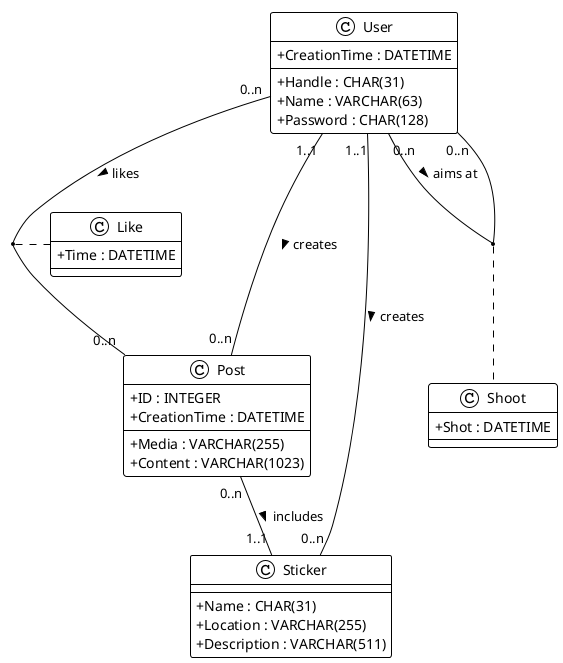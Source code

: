 @startuml hiddlestick

!theme plain
skinparam ClassAttributeIconSize 0

class User{
    + Handle : CHAR(31)
    + Name : VARCHAR(63)
    + Password : CHAR(128)
    + CreationTime : DATETIME
}

class Post{
    + ID : INTEGER
    /'
    + Creator : CHAR(31)
    + Sticker : CHAR(31)
    '/
    + Media : VARCHAR(255)
    + Content : VARCHAR(1023)
    + CreationTime : DATETIME
}

class Sticker{
    + Name : CHAR(31)
    + Location : VARCHAR(255)
    /'
    + Creator : CHAR(31)
    '/
    + Description : VARCHAR(511)
}

User "0..n" -- "0..n" User : aims at >
(User, User) . Shoot
User "1..1" -- "0..n" Post : creates >
User "1..1" -- "0..n" Sticker : creates >
Post "0..n" -- "1..1" Sticker : includes >
User "0..n" -- "0..n" Post : likes >
(User, Post) . Like

class Shoot{
    /'
    + Target : CHAR(31)
    + Archer : CHAR(31)
    '/
    + Shot : DATETIME
}

class Like{
    /'
    + PostID : INTEGER
    + User : CHAR(31)
    '/
    + Time : DATETIME
}

@enduml